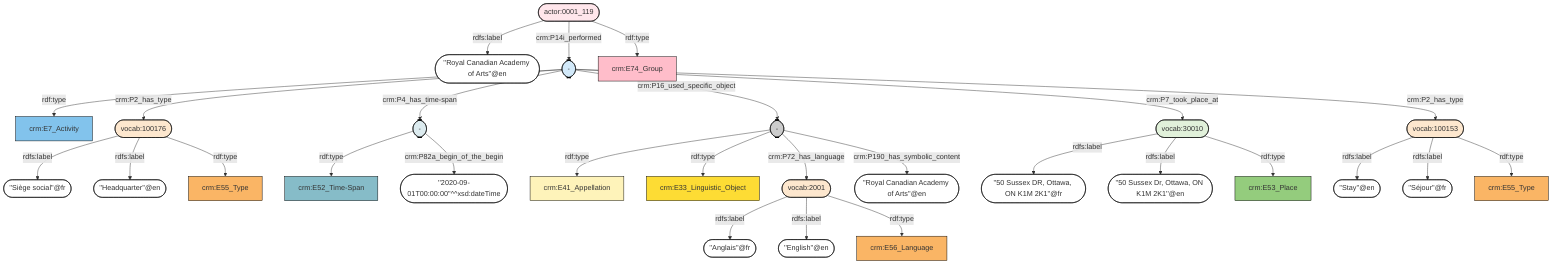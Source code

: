 flowchart TD
classDef Literal fill:#ffffff,stroke:#000000;
classDef Literal_URI fill:,stroke:;
classDef E1_CRM_Entity fill:#ffffff,stroke:#000000;
classDef E1_CRM_Entity_URI fill:#ffffff,stroke:#000000;
classDef E2_Temporal_Entity fill:#82c3ec,stroke:#000000;
classDef E2_Temporal_Entity_URI fill:#d2e9f9,stroke:#000000;
classDef E55_Type fill:#fab565,stroke:#000000;
classDef E55_Type_URI fill:#fde7ce,stroke:#000000;
classDef E52_Time-Span fill:#86bcc8,stroke:#000000;
classDef E52_Time-Span_URI fill:#dcebef,stroke:#000000;
classDef E41_Appellation fill:#fef3ba,stroke:#000000;
classDef E41_Appellation_URI fill:#fffae6,stroke:#000000;
classDef E53_Place fill:#94cc7d,stroke:#000000;
classDef E53_Place_URI fill:#e1f1da,stroke:#000000;
classDef E77_Persistent_Item fill:#ffffff,stroke:#000000;
classDef E77_Persistent_Item_URI fill:#ffffff,stroke:#000000;
classDef E28_Conceptual_Object fill:#fddc34,stroke:#000000;
classDef E28_Conceptual_Object_URI fill:#fef6cd,stroke:#000000;
classDef E18_Physical_Thing fill:#e1ba9c,stroke:#000000;
classDef E18_Physical_Thing_URI fill:#f3e5d8,stroke:#000000;
classDef E39_Actor fill:#ffbdca,stroke:#000000;
classDef E39_Actor_URI fill:#ffe6eb,stroke:#000000;
classDef PC0_Typed_CRM_Property fill:#cc80ff,stroke:#000000;
classDef PC0_Typed_CRM_Property_URI fill:#ebccff,stroke:#000000;
classDef Multi fill:#cccccc,stroke:#000000;
classDef Multi_URI fill:#cccccc,stroke:#000000;
0(["-"]):::E41_Appellation_URI -->|rdf:type| 1["crm:E41_Appellation"]:::E41_Appellation
2(["vocab:30010"]) -->|rdfs:label| 3(["''50 Sussex DR, Ottawa, ON K1M 2K1''@fr"]):::Literal
2(["vocab:30010"]) -->|rdfs:label| 4(["''50 Sussex Dr, Ottawa, ON K1M 2K1''@en"]):::Literal
5(["-"]):::E2_Temporal_Entity_URI -->|rdf:type| 6["crm:E7_Activity"]:::E2_Temporal_Entity
0(["-"]):::Multi_URI -->|rdf:type| 7["crm:E33_Linguistic_Object"]:::E28_Conceptual_Object
5(["-"]) -->|crm:P2_has_type| 8(["vocab:100176"])
9(["actor:0001_119"]) -->|rdfs:label| 10(["''Royal Canadian Academy of Arts''@en"]):::Literal
2(["vocab:30010"]):::E53_Place_URI -->|rdf:type| 11["crm:E53_Place"]:::E53_Place
12(["vocab:2001"]) -->|rdfs:label| 13(["''Anglais''@fr"]):::Literal
0(["-"]) -->|crm:P72_has_language| 12(["vocab:2001"])
12(["vocab:2001"]) -->|rdfs:label| 14(["''English''@en"]):::Literal
5(["-"]) -->|crm:P4_has_time-span| 15(["-"])
15(["-"]):::E52_Time-Span_URI -->|rdf:type| 16["crm:E52_Time-Span"]:::E52_Time-Span
9(["actor:0001_119"]) -->|crm:P14i_performed| 5(["-"])
0(["-"]) -->|crm:P190_has_symbolic_content| 17(["''Royal Canadian Academy of Arts''@en"]):::Literal
18(["vocab:100153"]) -->|rdfs:label| 19(["''Stay''@en"]):::Literal
12(["vocab:2001"]):::E55_Type_URI -->|rdf:type| 20["crm:E56_Language"]:::E55_Type
8(["vocab:100176"]) -->|rdfs:label| 21(["''Siège social''@fr"]):::Literal
5(["-"]) -->|crm:P16_used_specific_object| 0(["-"])
9(["actor:0001_119"]):::E39_Actor_URI -->|rdf:type| 22["crm:E74_Group"]:::E39_Actor
5(["-"]) -->|crm:P7_took_place_at| 2(["vocab:30010"])
8(["vocab:100176"]) -->|rdfs:label| 23(["''Headquarter''@en"]):::Literal
18(["vocab:100153"]) -->|rdfs:label| 24(["''Séjour''@fr"]):::Literal
18(["vocab:100153"]):::E55_Type_URI -->|rdf:type| 25["crm:E55_Type"]:::E55_Type
15(["-"]) -->|crm:P82a_begin_of_the_begin| 26(["''2020-09-01T00:00:00''^^xsd:dateTime"]):::Literal
5(["-"]) -->|crm:P2_has_type| 18(["vocab:100153"])
8(["vocab:100176"]):::E55_Type_URI -->|rdf:type| 27["crm:E55_Type"]:::E55_Type